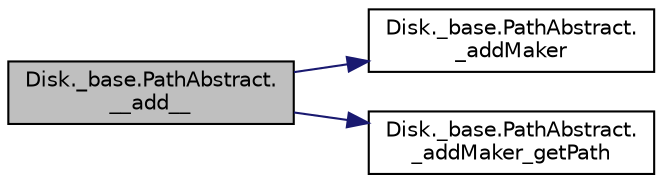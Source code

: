 digraph "Disk._base.PathAbstract.__add__"
{
 // INTERACTIVE_SVG=YES
  bgcolor="transparent";
  edge [fontname="Helvetica",fontsize="10",labelfontname="Helvetica",labelfontsize="10"];
  node [fontname="Helvetica",fontsize="10",shape=record];
  rankdir="LR";
  Node1 [label="Disk._base.PathAbstract.\l__add__",height=0.2,width=0.4,color="black", fillcolor="grey75", style="filled" fontcolor="black"];
  Node1 -> Node2 [color="midnightblue",fontsize="10",style="solid",fontname="Helvetica"];
  Node2 [label="Disk._base.PathAbstract.\l_addMaker",height=0.2,width=0.4,color="black",URL="$class_disk_1_1__base_1_1_path_abstract.html#a775db2f337bec6c4e739f5f09d22b536"];
  Node1 -> Node3 [color="midnightblue",fontsize="10",style="solid",fontname="Helvetica"];
  Node3 [label="Disk._base.PathAbstract.\l_addMaker_getPath",height=0.2,width=0.4,color="black",URL="$class_disk_1_1__base_1_1_path_abstract.html#a0ab892639a2172b8859cfe9c4644caf9"];
}
